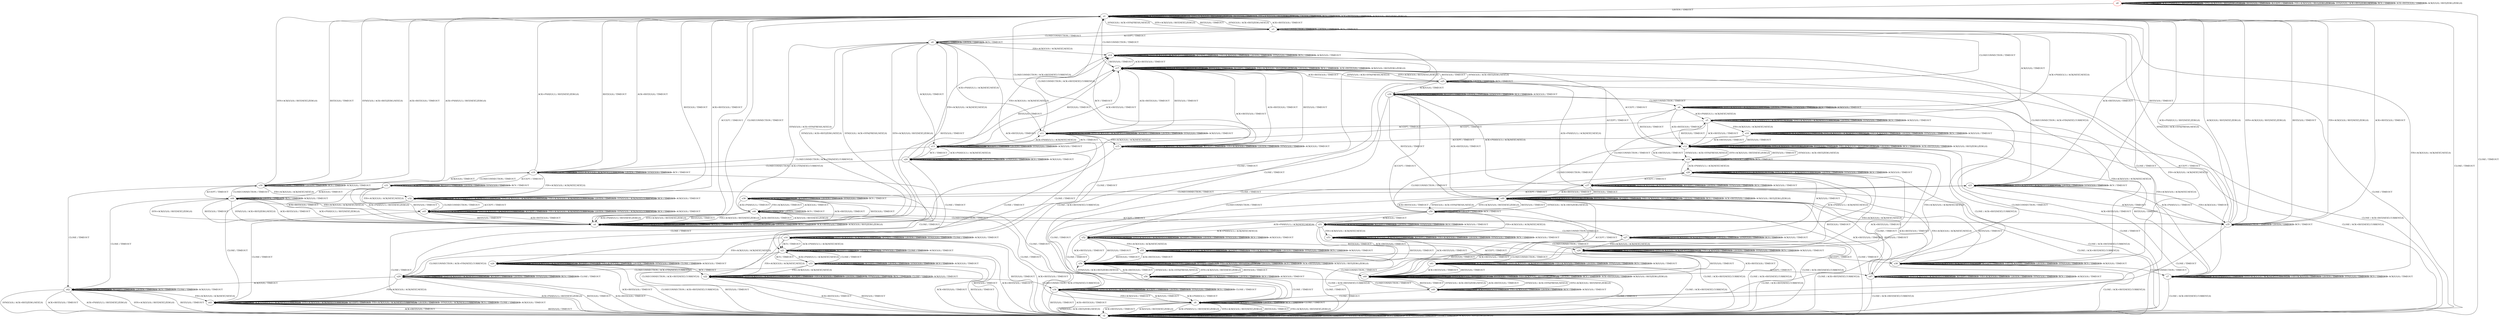 digraph G {
label=""
s0 [color="red"]
s1
s2
s3
s4
s5
s6
s7
s8
s9
s10
s11
s12
s13
s14
s15
s16
s17
s18
s19
s20
s21
s22
s23
s24
s25
s26
s27
s28
s29
s30
s31
s32
s33
s34
s35
s36
s37
s38
s39
s40
s41
s42
s43
s44
s45
s46
s47
s48
s49
s50
s51
s52
s53
s54
s55
s56
s0 [label="s0"];
s0 -> s0[label=" CLOSECONNECTION / TIMEOUT "]
s0 -> s0[label=" ACK+PSH(V,V,1) / RST(ZERO,ZERO,0) "]
s0 -> s0[label=" SYN+ACK(V,V,0) / RST(ZERO,ZERO,0) "]
s0 -> s0[label=" RST(V,V,0) / TIMEOUT "]
s0 -> s0[label=" ACCEPT / TIMEOUT "]
s0 -> s0[label=" FIN+ACK(V,V,0) / RST(ZERO,ZERO,0) "]
s0 -> s1[label=" LISTEN / TIMEOUT "]
s0 -> s0[label=" SYN(V,V,0) / ACK+RST(ZERO,NEXT,0) "]
s0 -> s0[label=" RCV / TIMEOUT "]
s0 -> s0[label=" ACK+RST(V,V,0) / TIMEOUT "]
s0 -> s2[label=" CLOSE / TIMEOUT "]
s0 -> s0[label=" ACK(V,V,0) / RST(ZERO,ZERO,0) "]
s1 [label="s1"];
s1 -> s1[label=" CLOSECONNECTION / TIMEOUT "]
s1 -> s1[label=" ACK+PSH(V,V,1) / RST(ZERO,ZERO,0) "]
s1 -> s1[label=" SYN+ACK(V,V,0) / RST(ZERO,ZERO,0) "]
s1 -> s1[label=" RST(V,V,0) / TIMEOUT "]
s1 -> s4[label=" ACCEPT / TIMEOUT "]
s1 -> s1[label=" FIN+ACK(V,V,0) / RST(ZERO,ZERO,0) "]
s1 -> s1[label=" LISTEN / TIMEOUT "]
s1 -> s3[label=" SYN(V,V,0) / ACK+SYN(FRESH,NEXT,0) "]
s1 -> s1[label=" RCV / TIMEOUT "]
s1 -> s1[label=" ACK+RST(V,V,0) / TIMEOUT "]
s1 -> s2[label=" CLOSE / TIMEOUT "]
s1 -> s1[label=" ACK(V,V,0) / RST(ZERO,ZERO,0) "]
s2 [label="s2"];
s2 -> s2[label=" CLOSECONNECTION / TIMEOUT "]
s2 -> s2[label=" ACK+PSH(V,V,1) / RST(ZERO,ZERO,0) "]
s2 -> s2[label=" SYN+ACK(V,V,0) / RST(ZERO,ZERO,0) "]
s2 -> s2[label=" RST(V,V,0) / TIMEOUT "]
s2 -> s2[label=" ACCEPT / TIMEOUT "]
s2 -> s2[label=" FIN+ACK(V,V,0) / RST(ZERO,ZERO,0) "]
s2 -> s2[label=" LISTEN / TIMEOUT "]
s2 -> s2[label=" SYN(V,V,0) / ACK+RST(ZERO,NEXT,0) "]
s2 -> s2[label=" RCV / TIMEOUT "]
s2 -> s2[label=" ACK+RST(V,V,0) / TIMEOUT "]
s2 -> s2[label=" CLOSE / TIMEOUT "]
s2 -> s2[label=" ACK(V,V,0) / RST(ZERO,ZERO,0) "]
s3 [label="s3"];
s3 -> s3[label=" CLOSECONNECTION / TIMEOUT "]
s3 -> s5[label=" ACK+PSH(V,V,1) / ACK(NEXT,NEXT,0) "]
s3 -> s1[label=" SYN+ACK(V,V,0) / RST(NEXT,ZERO,0) "]
s3 -> s1[label=" RST(V,V,0) / TIMEOUT "]
s3 -> s9[label=" ACCEPT / TIMEOUT "]
s3 -> s7[label=" FIN+ACK(V,V,0) / ACK(NEXT,NEXT,0) "]
s3 -> s3[label=" LISTEN / TIMEOUT "]
s3 -> s1[label=" SYN(V,V,0) / ACK+RST(ZERO,NEXT,0) "]
s3 -> s3[label=" RCV / TIMEOUT "]
s3 -> s1[label=" ACK+RST(V,V,0) / TIMEOUT "]
s3 -> s8[label=" CLOSE / TIMEOUT "]
s3 -> s6[label=" ACK(V,V,0) / TIMEOUT "]
s4 [label="s4"];
s4 -> s1[label=" CLOSECONNECTION / TIMEOUT "]
s4 -> s4[label=" ACK+PSH(V,V,1) / RST(ZERO,ZERO,0) "]
s4 -> s4[label=" SYN+ACK(V,V,0) / RST(ZERO,ZERO,0) "]
s4 -> s4[label=" RST(V,V,0) / TIMEOUT "]
s4 -> s4[label=" ACCEPT / TIMEOUT "]
s4 -> s4[label=" FIN+ACK(V,V,0) / RST(ZERO,ZERO,0) "]
s4 -> s4[label=" LISTEN / TIMEOUT "]
s4 -> s9[label=" SYN(V,V,0) / ACK+SYN(FRESH,NEXT,0) "]
s4 -> s4[label=" RCV / TIMEOUT "]
s4 -> s4[label=" ACK+RST(V,V,0) / TIMEOUT "]
s4 -> s2[label=" CLOSE / TIMEOUT "]
s4 -> s4[label=" ACK(V,V,0) / RST(ZERO,ZERO,0) "]
s5 [label="s5"];
s5 -> s5[label=" CLOSECONNECTION / TIMEOUT "]
s5 -> s5[label=" ACK+PSH(V,V,1) / ACK(NEXT,NEXT,0) "]
s5 -> s5[label=" SYN+ACK(V,V,0) / ACK(NEXT,CURRENT,0) "]
s5 -> s12[label=" RST(V,V,0) / TIMEOUT "]
s5 -> s11[label=" ACCEPT / TIMEOUT "]
s5 -> s10[label=" FIN+ACK(V,V,0) / ACK(NEXT,NEXT,0) "]
s5 -> s5[label=" LISTEN / TIMEOUT "]
s5 -> s5[label=" SYN(V,V,0) / TIMEOUT "]
s5 -> s5[label=" RCV / TIMEOUT "]
s5 -> s12[label=" ACK+RST(V,V,0) / TIMEOUT "]
s5 -> s2[label=" CLOSE / ACK+RST(NEXT,CURRENT,0) "]
s5 -> s5[label=" ACK(V,V,0) / TIMEOUT "]
s6 [label="s6"];
s6 -> s6[label=" CLOSECONNECTION / TIMEOUT "]
s6 -> s5[label=" ACK+PSH(V,V,1) / ACK(NEXT,NEXT,0) "]
s6 -> s6[label=" SYN+ACK(V,V,0) / ACK(NEXT,CURRENT,0) "]
s6 -> s12[label=" RST(V,V,0) / TIMEOUT "]
s6 -> s13[label=" ACCEPT / TIMEOUT "]
s6 -> s7[label=" FIN+ACK(V,V,0) / ACK(NEXT,NEXT,0) "]
s6 -> s6[label=" LISTEN / TIMEOUT "]
s6 -> s6[label=" SYN(V,V,0) / TIMEOUT "]
s6 -> s6[label=" RCV / TIMEOUT "]
s6 -> s12[label=" ACK+RST(V,V,0) / TIMEOUT "]
s6 -> s2[label=" CLOSE / ACK+RST(NEXT,CURRENT,0) "]
s6 -> s6[label=" ACK(V,V,0) / TIMEOUT "]
s7 [label="s7"];
s7 -> s7[label=" CLOSECONNECTION / TIMEOUT "]
s7 -> s7[label=" ACK+PSH(V,V,1) / TIMEOUT "]
s7 -> s7[label=" SYN+ACK(V,V,0) / ACK(NEXT,CURRENT,0) "]
s7 -> s12[label=" RST(V,V,0) / TIMEOUT "]
s7 -> s14[label=" ACCEPT / TIMEOUT "]
s7 -> s7[label=" FIN+ACK(V,V,0) / TIMEOUT "]
s7 -> s7[label=" LISTEN / TIMEOUT "]
s7 -> s7[label=" SYN(V,V,0) / TIMEOUT "]
s7 -> s7[label=" RCV / TIMEOUT "]
s7 -> s12[label=" ACK+RST(V,V,0) / TIMEOUT "]
s7 -> s2[label=" CLOSE / ACK+RST(NEXT,CURRENT,0) "]
s7 -> s7[label=" ACK(V,V,0) / TIMEOUT "]
s8 [label="s8"];
s8 -> s8[label=" CLOSECONNECTION / TIMEOUT "]
s8 -> s2[label=" ACK+PSH(V,V,1) / RST(NEXT,ZERO,0) "]
s8 -> s2[label=" SYN+ACK(V,V,0) / RST(NEXT,ZERO,0) "]
s8 -> s2[label=" RST(V,V,0) / TIMEOUT "]
s8 -> s8[label=" ACCEPT / TIMEOUT "]
s8 -> s2[label=" FIN+ACK(V,V,0) / RST(NEXT,ZERO,0) "]
s8 -> s8[label=" LISTEN / TIMEOUT "]
s8 -> s2[label=" SYN(V,V,0) / ACK+RST(ZERO,NEXT,0) "]
s8 -> s8[label=" RCV / TIMEOUT "]
s8 -> s2[label=" ACK+RST(V,V,0) / TIMEOUT "]
s8 -> s8[label=" CLOSE / TIMEOUT "]
s8 -> s2[label=" ACK(V,V,0) / RST(NEXT,ZERO,0) "]
s9 [label="s9"];
s9 -> s3[label=" CLOSECONNECTION / TIMEOUT "]
s9 -> s11[label=" ACK+PSH(V,V,1) / ACK(NEXT,NEXT,0) "]
s9 -> s4[label=" SYN+ACK(V,V,0) / RST(NEXT,ZERO,0) "]
s9 -> s4[label=" RST(V,V,0) / TIMEOUT "]
s9 -> s9[label=" ACCEPT / TIMEOUT "]
s9 -> s14[label=" FIN+ACK(V,V,0) / ACK(NEXT,NEXT,0) "]
s9 -> s9[label=" LISTEN / TIMEOUT "]
s9 -> s4[label=" SYN(V,V,0) / ACK+RST(ZERO,NEXT,0) "]
s9 -> s9[label=" RCV / TIMEOUT "]
s9 -> s4[label=" ACK+RST(V,V,0) / TIMEOUT "]
s9 -> s8[label=" CLOSE / TIMEOUT "]
s9 -> s13[label=" ACK(V,V,0) / TIMEOUT "]
s10 [label="s10"];
s10 -> s10[label=" CLOSECONNECTION / TIMEOUT "]
s10 -> s10[label=" ACK+PSH(V,V,1) / TIMEOUT "]
s10 -> s10[label=" SYN+ACK(V,V,0) / ACK(NEXT,CURRENT,0) "]
s10 -> s12[label=" RST(V,V,0) / TIMEOUT "]
s10 -> s15[label=" ACCEPT / TIMEOUT "]
s10 -> s10[label=" FIN+ACK(V,V,0) / TIMEOUT "]
s10 -> s10[label=" LISTEN / TIMEOUT "]
s10 -> s10[label=" SYN(V,V,0) / TIMEOUT "]
s10 -> s10[label=" RCV / TIMEOUT "]
s10 -> s12[label=" ACK+RST(V,V,0) / TIMEOUT "]
s10 -> s2[label=" CLOSE / ACK+RST(NEXT,CURRENT,0) "]
s10 -> s10[label=" ACK(V,V,0) / TIMEOUT "]
s11 [label="s11"];
s11 -> s1[label=" CLOSECONNECTION / ACK+RST(NEXT,CURRENT,0) "]
s11 -> s11[label=" ACK+PSH(V,V,1) / ACK(NEXT,NEXT,0) "]
s11 -> s11[label=" SYN+ACK(V,V,0) / ACK(NEXT,CURRENT,0) "]
s11 -> s17[label=" RST(V,V,0) / TIMEOUT "]
s11 -> s11[label=" ACCEPT / TIMEOUT "]
s11 -> s15[label=" FIN+ACK(V,V,0) / ACK(NEXT,NEXT,0) "]
s11 -> s11[label=" LISTEN / TIMEOUT "]
s11 -> s11[label=" SYN(V,V,0) / TIMEOUT "]
s11 -> s13[label=" RCV / TIMEOUT "]
s11 -> s17[label=" ACK+RST(V,V,0) / TIMEOUT "]
s11 -> s16[label=" CLOSE / TIMEOUT "]
s11 -> s11[label=" ACK(V,V,0) / TIMEOUT "]
s12 [label="s12"];
s12 -> s12[label=" CLOSECONNECTION / TIMEOUT "]
s12 -> s12[label=" ACK+PSH(V,V,1) / RST(ZERO,ZERO,0) "]
s12 -> s12[label=" SYN+ACK(V,V,0) / RST(ZERO,ZERO,0) "]
s12 -> s12[label=" RST(V,V,0) / TIMEOUT "]
s12 -> s17[label=" ACCEPT / TIMEOUT "]
s12 -> s12[label=" FIN+ACK(V,V,0) / RST(ZERO,ZERO,0) "]
s12 -> s12[label=" LISTEN / TIMEOUT "]
s12 -> s18[label=" SYN(V,V,0) / ACK+SYN(FRESH,NEXT,0) "]
s12 -> s12[label=" RCV / TIMEOUT "]
s12 -> s12[label=" ACK+RST(V,V,0) / TIMEOUT "]
s12 -> s2[label=" CLOSE / TIMEOUT "]
s12 -> s12[label=" ACK(V,V,0) / RST(ZERO,ZERO,0) "]
s13 [label="s13"];
s13 -> s19[label=" CLOSECONNECTION / ACK+FIN(NEXT,CURRENT,0) "]
s13 -> s11[label=" ACK+PSH(V,V,1) / ACK(NEXT,NEXT,0) "]
s13 -> s13[label=" SYN+ACK(V,V,0) / ACK(NEXT,CURRENT,0) "]
s13 -> s17[label=" RST(V,V,0) / TIMEOUT "]
s13 -> s13[label=" ACCEPT / TIMEOUT "]
s13 -> s14[label=" FIN+ACK(V,V,0) / ACK(NEXT,NEXT,0) "]
s13 -> s13[label=" LISTEN / TIMEOUT "]
s13 -> s13[label=" SYN(V,V,0) / TIMEOUT "]
s13 -> s20[label=" RCV / TIMEOUT "]
s13 -> s17[label=" ACK+RST(V,V,0) / TIMEOUT "]
s13 -> s21[label=" CLOSE / TIMEOUT "]
s13 -> s13[label=" ACK(V,V,0) / TIMEOUT "]
s14 [label="s14"];
s14 -> s23[label=" CLOSECONNECTION / ACK+FIN(NEXT,CURRENT,0) "]
s14 -> s14[label=" ACK+PSH(V,V,1) / TIMEOUT "]
s14 -> s14[label=" SYN+ACK(V,V,0) / ACK(NEXT,CURRENT,0) "]
s14 -> s17[label=" RST(V,V,0) / TIMEOUT "]
s14 -> s14[label=" ACCEPT / TIMEOUT "]
s14 -> s14[label=" FIN+ACK(V,V,0) / TIMEOUT "]
s14 -> s14[label=" LISTEN / TIMEOUT "]
s14 -> s14[label=" SYN(V,V,0) / TIMEOUT "]
s14 -> s14[label=" RCV / TIMEOUT "]
s14 -> s17[label=" ACK+RST(V,V,0) / TIMEOUT "]
s14 -> s22[label=" CLOSE / TIMEOUT "]
s14 -> s14[label=" ACK(V,V,0) / TIMEOUT "]
s15 [label="s15"];
s15 -> s1[label=" CLOSECONNECTION / ACK+RST(NEXT,CURRENT,0) "]
s15 -> s15[label=" ACK+PSH(V,V,1) / TIMEOUT "]
s15 -> s15[label=" SYN+ACK(V,V,0) / ACK(NEXT,CURRENT,0) "]
s15 -> s17[label=" RST(V,V,0) / TIMEOUT "]
s15 -> s15[label=" ACCEPT / TIMEOUT "]
s15 -> s15[label=" FIN+ACK(V,V,0) / TIMEOUT "]
s15 -> s15[label=" LISTEN / TIMEOUT "]
s15 -> s15[label=" SYN(V,V,0) / TIMEOUT "]
s15 -> s14[label=" RCV / TIMEOUT "]
s15 -> s17[label=" ACK+RST(V,V,0) / TIMEOUT "]
s15 -> s24[label=" CLOSE / TIMEOUT "]
s15 -> s15[label=" ACK(V,V,0) / TIMEOUT "]
s16 [label="s16"];
s16 -> s2[label=" CLOSECONNECTION / ACK+RST(NEXT,CURRENT,0) "]
s16 -> s16[label=" ACK+PSH(V,V,1) / ACK(NEXT,NEXT,0) "]
s16 -> s16[label=" SYN+ACK(V,V,0) / ACK(NEXT,CURRENT,0) "]
s16 -> s2[label=" RST(V,V,0) / TIMEOUT "]
s16 -> s16[label=" ACCEPT / TIMEOUT "]
s16 -> s24[label=" FIN+ACK(V,V,0) / ACK(NEXT,NEXT,0) "]
s16 -> s16[label=" LISTEN / TIMEOUT "]
s16 -> s16[label=" SYN(V,V,0) / TIMEOUT "]
s16 -> s21[label=" RCV / TIMEOUT "]
s16 -> s2[label=" ACK+RST(V,V,0) / TIMEOUT "]
s16 -> s16[label=" CLOSE / TIMEOUT "]
s16 -> s16[label=" ACK(V,V,0) / TIMEOUT "]
s17 [label="s17"];
s17 -> s1[label=" CLOSECONNECTION / TIMEOUT "]
s17 -> s17[label=" ACK+PSH(V,V,1) / RST(ZERO,ZERO,0) "]
s17 -> s17[label=" SYN+ACK(V,V,0) / RST(ZERO,ZERO,0) "]
s17 -> s17[label=" RST(V,V,0) / TIMEOUT "]
s17 -> s17[label=" ACCEPT / TIMEOUT "]
s17 -> s17[label=" FIN+ACK(V,V,0) / RST(ZERO,ZERO,0) "]
s17 -> s17[label=" LISTEN / TIMEOUT "]
s17 -> s25[label=" SYN(V,V,0) / ACK+SYN(FRESH,NEXT,0) "]
s17 -> s17[label=" RCV / TIMEOUT "]
s17 -> s17[label=" ACK+RST(V,V,0) / TIMEOUT "]
s17 -> s2[label=" CLOSE / TIMEOUT "]
s17 -> s17[label=" ACK(V,V,0) / RST(ZERO,ZERO,0) "]
s18 [label="s18"];
s18 -> s18[label=" CLOSECONNECTION / TIMEOUT "]
s18 -> s28[label=" ACK+PSH(V,V,1) / ACK(NEXT,NEXT,0) "]
s18 -> s12[label=" SYN+ACK(V,V,0) / RST(NEXT,ZERO,0) "]
s18 -> s12[label=" RST(V,V,0) / TIMEOUT "]
s18 -> s25[label=" ACCEPT / TIMEOUT "]
s18 -> s26[label=" FIN+ACK(V,V,0) / ACK(NEXT,NEXT,0) "]
s18 -> s18[label=" LISTEN / TIMEOUT "]
s18 -> s12[label=" SYN(V,V,0) / ACK+RST(ZERO,NEXT,0) "]
s18 -> s18[label=" RCV / TIMEOUT "]
s18 -> s12[label=" ACK+RST(V,V,0) / TIMEOUT "]
s18 -> s8[label=" CLOSE / TIMEOUT "]
s18 -> s27[label=" ACK(V,V,0) / TIMEOUT "]
s19 [label="s19"];
s19 -> s19[label=" CLOSECONNECTION / TIMEOUT "]
s19 -> s1[label=" ACK+PSH(V,V,1) / RST(NEXT,ZERO,0) "]
s19 -> s19[label=" SYN+ACK(V,V,0) / ACK(NEXT,CURRENT,0) "]
s19 -> s1[label=" RST(V,V,0) / TIMEOUT "]
s19 -> s31[label=" ACCEPT / TIMEOUT "]
s19 -> s32[label=" FIN+ACK(V,V,0) / ACK(NEXT,NEXT,0) "]
s19 -> s19[label=" LISTEN / TIMEOUT "]
s19 -> s19[label=" SYN(V,V,0) / TIMEOUT "]
s19 -> s19[label=" RCV / TIMEOUT "]
s19 -> s1[label=" ACK+RST(V,V,0) / TIMEOUT "]
s19 -> s29[label=" CLOSE / TIMEOUT "]
s19 -> s30[label=" ACK(V,V,0) / TIMEOUT "]
s20 [label="s20"];
s20 -> s19[label=" CLOSECONNECTION / ACK+FIN(NEXT,CURRENT,0) "]
s20 -> s13[label=" ACK+PSH(V,V,1) / ACK(NEXT,NEXT,0) "]
s20 -> s20[label=" SYN+ACK(V,V,0) / ACK(NEXT,CURRENT,0) "]
s20 -> s17[label=" RST(V,V,0) / TIMEOUT "]
s20 -> s20[label=" ACCEPT / TIMEOUT "]
s20 -> s14[label=" FIN+ACK(V,V,0) / ACK(NEXT,NEXT,0) "]
s20 -> s20[label=" LISTEN / TIMEOUT "]
s20 -> s20[label=" SYN(V,V,0) / TIMEOUT "]
s20 -> s20[label=" RCV / TIMEOUT "]
s20 -> s17[label=" ACK+RST(V,V,0) / TIMEOUT "]
s20 -> s21[label=" CLOSE / TIMEOUT "]
s20 -> s20[label=" ACK(V,V,0) / TIMEOUT "]
s21 [label="s21"];
s21 -> s29[label=" CLOSECONNECTION / ACK+FIN(NEXT,CURRENT,0) "]
s21 -> s16[label=" ACK+PSH(V,V,1) / ACK(NEXT,NEXT,0) "]
s21 -> s21[label=" SYN+ACK(V,V,0) / ACK(NEXT,CURRENT,0) "]
s21 -> s2[label=" RST(V,V,0) / TIMEOUT "]
s21 -> s21[label=" ACCEPT / TIMEOUT "]
s21 -> s22[label=" FIN+ACK(V,V,0) / ACK(NEXT,NEXT,0) "]
s21 -> s21[label=" LISTEN / TIMEOUT "]
s21 -> s21[label=" SYN(V,V,0) / TIMEOUT "]
s21 -> s33[label=" RCV / TIMEOUT "]
s21 -> s2[label=" ACK+RST(V,V,0) / TIMEOUT "]
s21 -> s21[label=" CLOSE / TIMEOUT "]
s21 -> s21[label=" ACK(V,V,0) / TIMEOUT "]
s22 [label="s22"];
s22 -> s34[label=" CLOSECONNECTION / ACK+FIN(NEXT,CURRENT,0) "]
s22 -> s22[label=" ACK+PSH(V,V,1) / TIMEOUT "]
s22 -> s22[label=" SYN+ACK(V,V,0) / ACK(NEXT,CURRENT,0) "]
s22 -> s2[label=" RST(V,V,0) / TIMEOUT "]
s22 -> s22[label=" ACCEPT / TIMEOUT "]
s22 -> s22[label=" FIN+ACK(V,V,0) / TIMEOUT "]
s22 -> s22[label=" LISTEN / TIMEOUT "]
s22 -> s22[label=" SYN(V,V,0) / TIMEOUT "]
s22 -> s22[label=" RCV / TIMEOUT "]
s22 -> s2[label=" ACK+RST(V,V,0) / TIMEOUT "]
s22 -> s22[label=" CLOSE / TIMEOUT "]
s22 -> s22[label=" ACK(V,V,0) / TIMEOUT "]
s23 [label="s23"];
s23 -> s23[label=" CLOSECONNECTION / TIMEOUT "]
s23 -> s35[label=" ACK+PSH(V,V,1) / TIMEOUT "]
s23 -> s23[label=" SYN+ACK(V,V,0) / ACK(NEXT,CURRENT,0) "]
s23 -> s1[label=" RST(V,V,0) / TIMEOUT "]
s23 -> s36[label=" ACCEPT / TIMEOUT "]
s23 -> s35[label=" FIN+ACK(V,V,0) / TIMEOUT "]
s23 -> s23[label=" LISTEN / TIMEOUT "]
s23 -> s23[label=" SYN(V,V,0) / TIMEOUT "]
s23 -> s23[label=" RCV / TIMEOUT "]
s23 -> s1[label=" ACK+RST(V,V,0) / TIMEOUT "]
s23 -> s34[label=" CLOSE / TIMEOUT "]
s23 -> s35[label=" ACK(V,V,0) / TIMEOUT "]
s24 [label="s24"];
s24 -> s2[label=" CLOSECONNECTION / ACK+RST(NEXT,CURRENT,0) "]
s24 -> s24[label=" ACK+PSH(V,V,1) / TIMEOUT "]
s24 -> s24[label=" SYN+ACK(V,V,0) / ACK(NEXT,CURRENT,0) "]
s24 -> s2[label=" RST(V,V,0) / TIMEOUT "]
s24 -> s24[label=" ACCEPT / TIMEOUT "]
s24 -> s24[label=" FIN+ACK(V,V,0) / TIMEOUT "]
s24 -> s24[label=" LISTEN / TIMEOUT "]
s24 -> s24[label=" SYN(V,V,0) / TIMEOUT "]
s24 -> s22[label=" RCV / TIMEOUT "]
s24 -> s2[label=" ACK+RST(V,V,0) / TIMEOUT "]
s24 -> s24[label=" CLOSE / TIMEOUT "]
s24 -> s24[label=" ACK(V,V,0) / TIMEOUT "]
s25 [label="s25"];
s25 -> s3[label=" CLOSECONNECTION / TIMEOUT "]
s25 -> s37[label=" ACK+PSH(V,V,1) / ACK(NEXT,NEXT,0) "]
s25 -> s17[label=" SYN+ACK(V,V,0) / RST(NEXT,ZERO,0) "]
s25 -> s17[label=" RST(V,V,0) / TIMEOUT "]
s25 -> s25[label=" ACCEPT / TIMEOUT "]
s25 -> s38[label=" FIN+ACK(V,V,0) / ACK(NEXT,NEXT,0) "]
s25 -> s25[label=" LISTEN / TIMEOUT "]
s25 -> s17[label=" SYN(V,V,0) / ACK+RST(ZERO,NEXT,0) "]
s25 -> s25[label=" RCV / TIMEOUT "]
s25 -> s17[label=" ACK+RST(V,V,0) / TIMEOUT "]
s25 -> s8[label=" CLOSE / TIMEOUT "]
s25 -> s39[label=" ACK(V,V,0) / TIMEOUT "]
s26 [label="s26"];
s26 -> s26[label=" CLOSECONNECTION / TIMEOUT "]
s26 -> s26[label=" ACK+PSH(V,V,1) / TIMEOUT "]
s26 -> s26[label=" SYN+ACK(V,V,0) / ACK(NEXT,CURRENT,0) "]
s26 -> s40[label=" RST(V,V,0) / TIMEOUT "]
s26 -> s38[label=" ACCEPT / TIMEOUT "]
s26 -> s26[label=" FIN+ACK(V,V,0) / TIMEOUT "]
s26 -> s26[label=" LISTEN / TIMEOUT "]
s26 -> s26[label=" SYN(V,V,0) / TIMEOUT "]
s26 -> s26[label=" RCV / TIMEOUT "]
s26 -> s40[label=" ACK+RST(V,V,0) / TIMEOUT "]
s26 -> s2[label=" CLOSE / ACK+RST(NEXT,CURRENT,0) "]
s26 -> s26[label=" ACK(V,V,0) / TIMEOUT "]
s27 [label="s27"];
s27 -> s27[label=" CLOSECONNECTION / TIMEOUT "]
s27 -> s28[label=" ACK+PSH(V,V,1) / ACK(NEXT,NEXT,0) "]
s27 -> s27[label=" SYN+ACK(V,V,0) / ACK(NEXT,CURRENT,0) "]
s27 -> s40[label=" RST(V,V,0) / TIMEOUT "]
s27 -> s39[label=" ACCEPT / TIMEOUT "]
s27 -> s26[label=" FIN+ACK(V,V,0) / ACK(NEXT,NEXT,0) "]
s27 -> s27[label=" LISTEN / TIMEOUT "]
s27 -> s27[label=" SYN(V,V,0) / TIMEOUT "]
s27 -> s27[label=" RCV / TIMEOUT "]
s27 -> s40[label=" ACK+RST(V,V,0) / TIMEOUT "]
s27 -> s2[label=" CLOSE / ACK+RST(NEXT,CURRENT,0) "]
s27 -> s27[label=" ACK(V,V,0) / TIMEOUT "]
s28 [label="s28"];
s28 -> s28[label=" CLOSECONNECTION / TIMEOUT "]
s28 -> s28[label=" ACK+PSH(V,V,1) / ACK(NEXT,NEXT,0) "]
s28 -> s28[label=" SYN+ACK(V,V,0) / ACK(NEXT,CURRENT,0) "]
s28 -> s40[label=" RST(V,V,0) / TIMEOUT "]
s28 -> s37[label=" ACCEPT / TIMEOUT "]
s28 -> s41[label=" FIN+ACK(V,V,0) / ACK(NEXT,NEXT,0) "]
s28 -> s28[label=" LISTEN / TIMEOUT "]
s28 -> s28[label=" SYN(V,V,0) / TIMEOUT "]
s28 -> s28[label=" RCV / TIMEOUT "]
s28 -> s40[label=" ACK+RST(V,V,0) / TIMEOUT "]
s28 -> s2[label=" CLOSE / ACK+RST(NEXT,CURRENT,0) "]
s28 -> s28[label=" ACK(V,V,0) / TIMEOUT "]
s29 [label="s29"];
s29 -> s29[label=" CLOSECONNECTION / TIMEOUT "]
s29 -> s2[label=" ACK+PSH(V,V,1) / RST(NEXT,ZERO,0) "]
s29 -> s29[label=" SYN+ACK(V,V,0) / ACK(NEXT,CURRENT,0) "]
s29 -> s2[label=" RST(V,V,0) / TIMEOUT "]
s29 -> s29[label=" ACCEPT / TIMEOUT "]
s29 -> s43[label=" FIN+ACK(V,V,0) / ACK(NEXT,NEXT,0) "]
s29 -> s29[label=" LISTEN / TIMEOUT "]
s29 -> s29[label=" SYN(V,V,0) / TIMEOUT "]
s29 -> s29[label=" RCV / TIMEOUT "]
s29 -> s2[label=" ACK+RST(V,V,0) / TIMEOUT "]
s29 -> s29[label=" CLOSE / TIMEOUT "]
s29 -> s42[label=" ACK(V,V,0) / TIMEOUT "]
s30 [label="s30"];
s30 -> s30[label=" CLOSECONNECTION / TIMEOUT "]
s30 -> s1[label=" ACK+PSH(V,V,1) / RST(NEXT,ZERO,0) "]
s30 -> s1[label=" SYN+ACK(V,V,0) / RST(NEXT,ZERO,0) "]
s30 -> s1[label=" RST(V,V,0) / TIMEOUT "]
s30 -> s44[label=" ACCEPT / TIMEOUT "]
s30 -> s32[label=" FIN+ACK(V,V,0) / ACK(NEXT,NEXT,0) "]
s30 -> s30[label=" LISTEN / TIMEOUT "]
s30 -> s1[label=" SYN(V,V,0) / ACK+RST(ZERO,NEXT,0) "]
s30 -> s30[label=" RCV / TIMEOUT "]
s30 -> s1[label=" ACK+RST(V,V,0) / TIMEOUT "]
s30 -> s42[label=" CLOSE / TIMEOUT "]
s30 -> s30[label=" ACK(V,V,0) / TIMEOUT "]
s31 [label="s31"];
s31 -> s19[label=" CLOSECONNECTION / TIMEOUT "]
s31 -> s4[label=" ACK+PSH(V,V,1) / RST(NEXT,ZERO,0) "]
s31 -> s31[label=" SYN+ACK(V,V,0) / ACK(NEXT,CURRENT,0) "]
s31 -> s4[label=" RST(V,V,0) / TIMEOUT "]
s31 -> s31[label=" ACCEPT / TIMEOUT "]
s31 -> s45[label=" FIN+ACK(V,V,0) / ACK(NEXT,NEXT,0) "]
s31 -> s31[label=" LISTEN / TIMEOUT "]
s31 -> s31[label=" SYN(V,V,0) / TIMEOUT "]
s31 -> s31[label=" RCV / TIMEOUT "]
s31 -> s4[label=" ACK+RST(V,V,0) / TIMEOUT "]
s31 -> s29[label=" CLOSE / TIMEOUT "]
s31 -> s44[label=" ACK(V,V,0) / TIMEOUT "]
s32 [label="s32"];
s32 -> s32[label=" CLOSECONNECTION / TIMEOUT "]
s32 -> s32[label=" ACK+PSH(V,V,1) / ACK(NEXT,CURRENT,0) "]
s32 -> s32[label=" SYN+ACK(V,V,0) / ACK(NEXT,CURRENT,0) "]
s32 -> s1[label=" RST(V,V,0) / TIMEOUT "]
s32 -> s45[label=" ACCEPT / TIMEOUT "]
s32 -> s32[label=" FIN+ACK(V,V,0) / ACK(NEXT,CURRENT,0) "]
s32 -> s32[label=" LISTEN / TIMEOUT "]
s32 -> s32[label=" SYN(V,V,0) / ACK(NEXT,CURRENT,0) "]
s32 -> s32[label=" RCV / TIMEOUT "]
s32 -> s1[label=" ACK+RST(V,V,0) / TIMEOUT "]
s32 -> s43[label=" CLOSE / TIMEOUT "]
s32 -> s32[label=" ACK(V,V,0) / TIMEOUT "]
s33 [label="s33"];
s33 -> s29[label=" CLOSECONNECTION / ACK+FIN(NEXT,CURRENT,0) "]
s33 -> s21[label=" ACK+PSH(V,V,1) / ACK(NEXT,NEXT,0) "]
s33 -> s33[label=" SYN+ACK(V,V,0) / ACK(NEXT,CURRENT,0) "]
s33 -> s2[label=" RST(V,V,0) / TIMEOUT "]
s33 -> s33[label=" ACCEPT / TIMEOUT "]
s33 -> s22[label=" FIN+ACK(V,V,0) / ACK(NEXT,NEXT,0) "]
s33 -> s33[label=" LISTEN / TIMEOUT "]
s33 -> s33[label=" SYN(V,V,0) / TIMEOUT "]
s33 -> s33[label=" RCV / TIMEOUT "]
s33 -> s2[label=" ACK+RST(V,V,0) / TIMEOUT "]
s33 -> s21[label=" CLOSE / TIMEOUT "]
s33 -> s33[label=" ACK(V,V,0) / TIMEOUT "]
s34 [label="s34"];
s34 -> s34[label=" CLOSECONNECTION / TIMEOUT "]
s34 -> s8[label=" ACK+PSH(V,V,1) / TIMEOUT "]
s34 -> s34[label=" SYN+ACK(V,V,0) / ACK(NEXT,CURRENT,0) "]
s34 -> s2[label=" RST(V,V,0) / TIMEOUT "]
s34 -> s34[label=" ACCEPT / TIMEOUT "]
s34 -> s8[label=" FIN+ACK(V,V,0) / TIMEOUT "]
s34 -> s34[label=" LISTEN / TIMEOUT "]
s34 -> s34[label=" SYN(V,V,0) / TIMEOUT "]
s34 -> s34[label=" RCV / TIMEOUT "]
s34 -> s2[label=" ACK+RST(V,V,0) / TIMEOUT "]
s34 -> s34[label=" CLOSE / TIMEOUT "]
s34 -> s8[label=" ACK(V,V,0) / TIMEOUT "]
s35 [label="s35"];
s35 -> s35[label=" CLOSECONNECTION / TIMEOUT "]
s35 -> s1[label=" ACK+PSH(V,V,1) / RST(NEXT,ZERO,0) "]
s35 -> s1[label=" SYN+ACK(V,V,0) / RST(NEXT,ZERO,0) "]
s35 -> s1[label=" RST(V,V,0) / TIMEOUT "]
s35 -> s46[label=" ACCEPT / TIMEOUT "]
s35 -> s1[label=" FIN+ACK(V,V,0) / RST(NEXT,ZERO,0) "]
s35 -> s35[label=" LISTEN / TIMEOUT "]
s35 -> s3[label=" SYN(V,V,0) / ACK+SYN(FRESH,NEXT,0) "]
s35 -> s35[label=" RCV / TIMEOUT "]
s35 -> s1[label=" ACK+RST(V,V,0) / TIMEOUT "]
s35 -> s8[label=" CLOSE / TIMEOUT "]
s35 -> s1[label=" ACK(V,V,0) / RST(NEXT,ZERO,0) "]
s36 [label="s36"];
s36 -> s23[label=" CLOSECONNECTION / TIMEOUT "]
s36 -> s46[label=" ACK+PSH(V,V,1) / TIMEOUT "]
s36 -> s36[label=" SYN+ACK(V,V,0) / ACK(NEXT,CURRENT,0) "]
s36 -> s4[label=" RST(V,V,0) / TIMEOUT "]
s36 -> s36[label=" ACCEPT / TIMEOUT "]
s36 -> s46[label=" FIN+ACK(V,V,0) / TIMEOUT "]
s36 -> s36[label=" LISTEN / TIMEOUT "]
s36 -> s36[label=" SYN(V,V,0) / TIMEOUT "]
s36 -> s36[label=" RCV / TIMEOUT "]
s36 -> s4[label=" ACK+RST(V,V,0) / TIMEOUT "]
s36 -> s34[label=" CLOSE / TIMEOUT "]
s36 -> s46[label=" ACK(V,V,0) / TIMEOUT "]
s37 [label="s37"];
s37 -> s5[label=" CLOSECONNECTION / TIMEOUT "]
s37 -> s37[label=" ACK+PSH(V,V,1) / ACK(NEXT,NEXT,0) "]
s37 -> s37[label=" SYN+ACK(V,V,0) / ACK(NEXT,CURRENT,0) "]
s37 -> s48[label=" RST(V,V,0) / TIMEOUT "]
s37 -> s37[label=" ACCEPT / TIMEOUT "]
s37 -> s47[label=" FIN+ACK(V,V,0) / ACK(NEXT,NEXT,0) "]
s37 -> s37[label=" LISTEN / TIMEOUT "]
s37 -> s37[label=" SYN(V,V,0) / TIMEOUT "]
s37 -> s37[label=" RCV / TIMEOUT "]
s37 -> s48[label=" ACK+RST(V,V,0) / TIMEOUT "]
s37 -> s2[label=" CLOSE / ACK+RST(NEXT,CURRENT,0) "]
s37 -> s37[label=" ACK(V,V,0) / TIMEOUT "]
s38 [label="s38"];
s38 -> s7[label=" CLOSECONNECTION / TIMEOUT "]
s38 -> s38[label=" ACK+PSH(V,V,1) / TIMEOUT "]
s38 -> s38[label=" SYN+ACK(V,V,0) / ACK(NEXT,CURRENT,0) "]
s38 -> s48[label=" RST(V,V,0) / TIMEOUT "]
s38 -> s38[label=" ACCEPT / TIMEOUT "]
s38 -> s38[label=" FIN+ACK(V,V,0) / TIMEOUT "]
s38 -> s38[label=" LISTEN / TIMEOUT "]
s38 -> s38[label=" SYN(V,V,0) / TIMEOUT "]
s38 -> s38[label=" RCV / TIMEOUT "]
s38 -> s48[label=" ACK+RST(V,V,0) / TIMEOUT "]
s38 -> s2[label=" CLOSE / ACK+RST(NEXT,CURRENT,0) "]
s38 -> s38[label=" ACK(V,V,0) / TIMEOUT "]
s39 [label="s39"];
s39 -> s6[label=" CLOSECONNECTION / TIMEOUT "]
s39 -> s37[label=" ACK+PSH(V,V,1) / ACK(NEXT,NEXT,0) "]
s39 -> s39[label=" SYN+ACK(V,V,0) / ACK(NEXT,CURRENT,0) "]
s39 -> s48[label=" RST(V,V,0) / TIMEOUT "]
s39 -> s39[label=" ACCEPT / TIMEOUT "]
s39 -> s38[label=" FIN+ACK(V,V,0) / ACK(NEXT,NEXT,0) "]
s39 -> s39[label=" LISTEN / TIMEOUT "]
s39 -> s39[label=" SYN(V,V,0) / TIMEOUT "]
s39 -> s39[label=" RCV / TIMEOUT "]
s39 -> s48[label=" ACK+RST(V,V,0) / TIMEOUT "]
s39 -> s2[label=" CLOSE / ACK+RST(NEXT,CURRENT,0) "]
s39 -> s39[label=" ACK(V,V,0) / TIMEOUT "]
s40 [label="s40"];
s40 -> s40[label=" CLOSECONNECTION / TIMEOUT "]
s40 -> s40[label=" ACK+PSH(V,V,1) / RST(ZERO,ZERO,0) "]
s40 -> s40[label=" SYN+ACK(V,V,0) / RST(ZERO,ZERO,0) "]
s40 -> s40[label=" RST(V,V,0) / TIMEOUT "]
s40 -> s48[label=" ACCEPT / TIMEOUT "]
s40 -> s40[label=" FIN+ACK(V,V,0) / RST(ZERO,ZERO,0) "]
s40 -> s40[label=" LISTEN / TIMEOUT "]
s40 -> s49[label=" SYN(V,V,0) / ACK+SYN(FRESH,NEXT,0) "]
s40 -> s40[label=" RCV / TIMEOUT "]
s40 -> s40[label=" ACK+RST(V,V,0) / TIMEOUT "]
s40 -> s2[label=" CLOSE / TIMEOUT "]
s40 -> s40[label=" ACK(V,V,0) / RST(ZERO,ZERO,0) "]
s41 [label="s41"];
s41 -> s41[label=" CLOSECONNECTION / TIMEOUT "]
s41 -> s41[label=" ACK+PSH(V,V,1) / TIMEOUT "]
s41 -> s41[label=" SYN+ACK(V,V,0) / ACK(NEXT,CURRENT,0) "]
s41 -> s40[label=" RST(V,V,0) / TIMEOUT "]
s41 -> s47[label=" ACCEPT / TIMEOUT "]
s41 -> s41[label=" FIN+ACK(V,V,0) / TIMEOUT "]
s41 -> s41[label=" LISTEN / TIMEOUT "]
s41 -> s41[label=" SYN(V,V,0) / TIMEOUT "]
s41 -> s41[label=" RCV / TIMEOUT "]
s41 -> s40[label=" ACK+RST(V,V,0) / TIMEOUT "]
s41 -> s2[label=" CLOSE / ACK+RST(NEXT,CURRENT,0) "]
s41 -> s41[label=" ACK(V,V,0) / TIMEOUT "]
s42 [label="s42"];
s42 -> s42[label=" CLOSECONNECTION / TIMEOUT "]
s42 -> s2[label=" ACK+PSH(V,V,1) / RST(NEXT,ZERO,0) "]
s42 -> s2[label=" SYN+ACK(V,V,0) / RST(NEXT,ZERO,0) "]
s42 -> s2[label=" RST(V,V,0) / TIMEOUT "]
s42 -> s42[label=" ACCEPT / TIMEOUT "]
s42 -> s43[label=" FIN+ACK(V,V,0) / ACK(NEXT,NEXT,0) "]
s42 -> s42[label=" LISTEN / TIMEOUT "]
s42 -> s2[label=" SYN(V,V,0) / ACK+RST(ZERO,NEXT,0) "]
s42 -> s42[label=" RCV / TIMEOUT "]
s42 -> s2[label=" ACK+RST(V,V,0) / TIMEOUT "]
s42 -> s42[label=" CLOSE / TIMEOUT "]
s42 -> s42[label=" ACK(V,V,0) / TIMEOUT "]
s43 [label="s43"];
s43 -> s43[label=" CLOSECONNECTION / TIMEOUT "]
s43 -> s43[label=" ACK+PSH(V,V,1) / ACK(NEXT,CURRENT,0) "]
s43 -> s43[label=" SYN+ACK(V,V,0) / ACK(NEXT,CURRENT,0) "]
s43 -> s2[label=" RST(V,V,0) / TIMEOUT "]
s43 -> s43[label=" ACCEPT / TIMEOUT "]
s43 -> s43[label=" FIN+ACK(V,V,0) / ACK(NEXT,CURRENT,0) "]
s43 -> s43[label=" LISTEN / TIMEOUT "]
s43 -> s43[label=" SYN(V,V,0) / ACK(NEXT,CURRENT,0) "]
s43 -> s43[label=" RCV / TIMEOUT "]
s43 -> s2[label=" ACK+RST(V,V,0) / TIMEOUT "]
s43 -> s43[label=" CLOSE / TIMEOUT "]
s43 -> s43[label=" ACK(V,V,0) / TIMEOUT "]
s44 [label="s44"];
s44 -> s30[label=" CLOSECONNECTION / TIMEOUT "]
s44 -> s4[label=" ACK+PSH(V,V,1) / RST(NEXT,ZERO,0) "]
s44 -> s4[label=" SYN+ACK(V,V,0) / RST(NEXT,ZERO,0) "]
s44 -> s4[label=" RST(V,V,0) / TIMEOUT "]
s44 -> s44[label=" ACCEPT / TIMEOUT "]
s44 -> s45[label=" FIN+ACK(V,V,0) / ACK(NEXT,NEXT,0) "]
s44 -> s44[label=" LISTEN / TIMEOUT "]
s44 -> s4[label=" SYN(V,V,0) / ACK+RST(ZERO,NEXT,0) "]
s44 -> s44[label=" RCV / TIMEOUT "]
s44 -> s4[label=" ACK+RST(V,V,0) / TIMEOUT "]
s44 -> s42[label=" CLOSE / TIMEOUT "]
s44 -> s44[label=" ACK(V,V,0) / TIMEOUT "]
s45 [label="s45"];
s45 -> s32[label=" CLOSECONNECTION / TIMEOUT "]
s45 -> s45[label=" ACK+PSH(V,V,1) / ACK(NEXT,CURRENT,0) "]
s45 -> s45[label=" SYN+ACK(V,V,0) / ACK(NEXT,CURRENT,0) "]
s45 -> s4[label=" RST(V,V,0) / TIMEOUT "]
s45 -> s45[label=" ACCEPT / TIMEOUT "]
s45 -> s45[label=" FIN+ACK(V,V,0) / ACK(NEXT,CURRENT,0) "]
s45 -> s45[label=" LISTEN / TIMEOUT "]
s45 -> s45[label=" SYN(V,V,0) / ACK(NEXT,CURRENT,0) "]
s45 -> s45[label=" RCV / TIMEOUT "]
s45 -> s4[label=" ACK+RST(V,V,0) / TIMEOUT "]
s45 -> s43[label=" CLOSE / TIMEOUT "]
s45 -> s45[label=" ACK(V,V,0) / TIMEOUT "]
s46 [label="s46"];
s46 -> s35[label=" CLOSECONNECTION / TIMEOUT "]
s46 -> s4[label=" ACK+PSH(V,V,1) / RST(NEXT,ZERO,0) "]
s46 -> s4[label=" SYN+ACK(V,V,0) / RST(NEXT,ZERO,0) "]
s46 -> s4[label=" RST(V,V,0) / TIMEOUT "]
s46 -> s46[label=" ACCEPT / TIMEOUT "]
s46 -> s4[label=" FIN+ACK(V,V,0) / RST(NEXT,ZERO,0) "]
s46 -> s46[label=" LISTEN / TIMEOUT "]
s46 -> s9[label=" SYN(V,V,0) / ACK+SYN(FRESH,NEXT,0) "]
s46 -> s46[label=" RCV / TIMEOUT "]
s46 -> s4[label=" ACK+RST(V,V,0) / TIMEOUT "]
s46 -> s8[label=" CLOSE / TIMEOUT "]
s46 -> s4[label=" ACK(V,V,0) / RST(NEXT,ZERO,0) "]
s47 [label="s47"];
s47 -> s10[label=" CLOSECONNECTION / TIMEOUT "]
s47 -> s47[label=" ACK+PSH(V,V,1) / TIMEOUT "]
s47 -> s47[label=" SYN+ACK(V,V,0) / ACK(NEXT,CURRENT,0) "]
s47 -> s48[label=" RST(V,V,0) / TIMEOUT "]
s47 -> s47[label=" ACCEPT / TIMEOUT "]
s47 -> s47[label=" FIN+ACK(V,V,0) / TIMEOUT "]
s47 -> s47[label=" LISTEN / TIMEOUT "]
s47 -> s47[label=" SYN(V,V,0) / TIMEOUT "]
s47 -> s47[label=" RCV / TIMEOUT "]
s47 -> s48[label=" ACK+RST(V,V,0) / TIMEOUT "]
s47 -> s2[label=" CLOSE / ACK+RST(NEXT,CURRENT,0) "]
s47 -> s47[label=" ACK(V,V,0) / TIMEOUT "]
s48 [label="s48"];
s48 -> s12[label=" CLOSECONNECTION / TIMEOUT "]
s48 -> s48[label=" ACK+PSH(V,V,1) / RST(ZERO,ZERO,0) "]
s48 -> s48[label=" SYN+ACK(V,V,0) / RST(ZERO,ZERO,0) "]
s48 -> s48[label=" RST(V,V,0) / TIMEOUT "]
s48 -> s48[label=" ACCEPT / TIMEOUT "]
s48 -> s48[label=" FIN+ACK(V,V,0) / RST(ZERO,ZERO,0) "]
s48 -> s48[label=" LISTEN / TIMEOUT "]
s48 -> s50[label=" SYN(V,V,0) / ACK+SYN(FRESH,NEXT,0) "]
s48 -> s48[label=" RCV / TIMEOUT "]
s48 -> s48[label=" ACK+RST(V,V,0) / TIMEOUT "]
s48 -> s2[label=" CLOSE / TIMEOUT "]
s48 -> s48[label=" ACK(V,V,0) / RST(ZERO,ZERO,0) "]
s49 [label="s49"];
s49 -> s49[label=" CLOSECONNECTION / TIMEOUT "]
s49 -> s49[label=" ACK+PSH(V,V,1) / TIMEOUT "]
s49 -> s40[label=" SYN+ACK(V,V,0) / RST(NEXT,ZERO,0) "]
s49 -> s40[label=" RST(V,V,0) / TIMEOUT "]
s49 -> s50[label=" ACCEPT / TIMEOUT "]
s49 -> s49[label=" FIN+ACK(V,V,0) / TIMEOUT "]
s49 -> s49[label=" LISTEN / TIMEOUT "]
s49 -> s40[label=" SYN(V,V,0) / ACK+RST(ZERO,NEXT,0) "]
s49 -> s49[label=" RCV / TIMEOUT "]
s49 -> s40[label=" ACK+RST(V,V,0) / TIMEOUT "]
s49 -> s8[label=" CLOSE / TIMEOUT "]
s49 -> s49[label=" ACK(V,V,0) / TIMEOUT "]
s50 [label="s50"];
s50 -> s18[label=" CLOSECONNECTION / TIMEOUT "]
s50 -> s52[label=" ACK+PSH(V,V,1) / ACK(NEXT,NEXT,0) "]
s50 -> s48[label=" SYN+ACK(V,V,0) / RST(NEXT,ZERO,0) "]
s50 -> s48[label=" RST(V,V,0) / TIMEOUT "]
s50 -> s50[label=" ACCEPT / TIMEOUT "]
s50 -> s53[label=" FIN+ACK(V,V,0) / ACK(NEXT,NEXT,0) "]
s50 -> s50[label=" LISTEN / TIMEOUT "]
s50 -> s48[label=" SYN(V,V,0) / ACK+RST(ZERO,NEXT,0) "]
s50 -> s50[label=" RCV / TIMEOUT "]
s50 -> s48[label=" ACK+RST(V,V,0) / TIMEOUT "]
s50 -> s8[label=" CLOSE / TIMEOUT "]
s50 -> s51[label=" ACK(V,V,0) / TIMEOUT "]
s51 [label="s51"];
s51 -> s27[label=" CLOSECONNECTION / TIMEOUT "]
s51 -> s52[label=" ACK+PSH(V,V,1) / ACK(NEXT,NEXT,0) "]
s51 -> s51[label=" SYN+ACK(V,V,0) / ACK(NEXT,CURRENT,0) "]
s51 -> s54[label=" RST(V,V,0) / TIMEOUT "]
s51 -> s51[label=" ACCEPT / TIMEOUT "]
s51 -> s53[label=" FIN+ACK(V,V,0) / ACK(NEXT,NEXT,0) "]
s51 -> s51[label=" LISTEN / TIMEOUT "]
s51 -> s51[label=" SYN(V,V,0) / TIMEOUT "]
s51 -> s51[label=" RCV / TIMEOUT "]
s51 -> s54[label=" ACK+RST(V,V,0) / TIMEOUT "]
s51 -> s2[label=" CLOSE / ACK+RST(NEXT,CURRENT,0) "]
s51 -> s51[label=" ACK(V,V,0) / TIMEOUT "]
s52 [label="s52"];
s52 -> s28[label=" CLOSECONNECTION / TIMEOUT "]
s52 -> s52[label=" ACK+PSH(V,V,1) / ACK(NEXT,NEXT,0) "]
s52 -> s52[label=" SYN+ACK(V,V,0) / ACK(NEXT,CURRENT,0) "]
s52 -> s54[label=" RST(V,V,0) / TIMEOUT "]
s52 -> s52[label=" ACCEPT / TIMEOUT "]
s52 -> s55[label=" FIN+ACK(V,V,0) / ACK(NEXT,NEXT,0) "]
s52 -> s52[label=" LISTEN / TIMEOUT "]
s52 -> s52[label=" SYN(V,V,0) / TIMEOUT "]
s52 -> s52[label=" RCV / TIMEOUT "]
s52 -> s54[label=" ACK+RST(V,V,0) / TIMEOUT "]
s52 -> s2[label=" CLOSE / ACK+RST(NEXT,CURRENT,0) "]
s52 -> s52[label=" ACK(V,V,0) / TIMEOUT "]
s53 [label="s53"];
s53 -> s26[label=" CLOSECONNECTION / TIMEOUT "]
s53 -> s53[label=" ACK+PSH(V,V,1) / TIMEOUT "]
s53 -> s53[label=" SYN+ACK(V,V,0) / ACK(NEXT,CURRENT,0) "]
s53 -> s54[label=" RST(V,V,0) / TIMEOUT "]
s53 -> s53[label=" ACCEPT / TIMEOUT "]
s53 -> s53[label=" FIN+ACK(V,V,0) / TIMEOUT "]
s53 -> s53[label=" LISTEN / TIMEOUT "]
s53 -> s53[label=" SYN(V,V,0) / TIMEOUT "]
s53 -> s53[label=" RCV / TIMEOUT "]
s53 -> s54[label=" ACK+RST(V,V,0) / TIMEOUT "]
s53 -> s2[label=" CLOSE / ACK+RST(NEXT,CURRENT,0) "]
s53 -> s53[label=" ACK(V,V,0) / TIMEOUT "]
s54 [label="s54"];
s54 -> s40[label=" CLOSECONNECTION / TIMEOUT "]
s54 -> s54[label=" ACK+PSH(V,V,1) / RST(ZERO,ZERO,0) "]
s54 -> s54[label=" SYN+ACK(V,V,0) / RST(ZERO,ZERO,0) "]
s54 -> s54[label=" RST(V,V,0) / TIMEOUT "]
s54 -> s54[label=" ACCEPT / TIMEOUT "]
s54 -> s54[label=" FIN+ACK(V,V,0) / RST(ZERO,ZERO,0) "]
s54 -> s54[label=" LISTEN / TIMEOUT "]
s54 -> s56[label=" SYN(V,V,0) / ACK+SYN(FRESH,NEXT,0) "]
s54 -> s54[label=" RCV / TIMEOUT "]
s54 -> s54[label=" ACK+RST(V,V,0) / TIMEOUT "]
s54 -> s2[label=" CLOSE / TIMEOUT "]
s54 -> s54[label=" ACK(V,V,0) / RST(ZERO,ZERO,0) "]
s55 [label="s55"];
s55 -> s41[label=" CLOSECONNECTION / TIMEOUT "]
s55 -> s55[label=" ACK+PSH(V,V,1) / TIMEOUT "]
s55 -> s55[label=" SYN+ACK(V,V,0) / ACK(NEXT,CURRENT,0) "]
s55 -> s54[label=" RST(V,V,0) / TIMEOUT "]
s55 -> s55[label=" ACCEPT / TIMEOUT "]
s55 -> s55[label=" FIN+ACK(V,V,0) / TIMEOUT "]
s55 -> s55[label=" LISTEN / TIMEOUT "]
s55 -> s55[label=" SYN(V,V,0) / TIMEOUT "]
s55 -> s55[label=" RCV / TIMEOUT "]
s55 -> s54[label=" ACK+RST(V,V,0) / TIMEOUT "]
s55 -> s2[label=" CLOSE / ACK+RST(NEXT,CURRENT,0) "]
s55 -> s55[label=" ACK(V,V,0) / TIMEOUT "]
s56 [label="s56"];
s56 -> s49[label=" CLOSECONNECTION / TIMEOUT "]
s56 -> s56[label=" ACK+PSH(V,V,1) / TIMEOUT "]
s56 -> s54[label=" SYN+ACK(V,V,0) / RST(NEXT,ZERO,0) "]
s56 -> s54[label=" RST(V,V,0) / TIMEOUT "]
s56 -> s56[label=" ACCEPT / TIMEOUT "]
s56 -> s56[label=" FIN+ACK(V,V,0) / TIMEOUT "]
s56 -> s56[label=" LISTEN / TIMEOUT "]
s56 -> s54[label=" SYN(V,V,0) / ACK+RST(ZERO,NEXT,0) "]
s56 -> s56[label=" RCV / TIMEOUT "]
s56 -> s54[label=" ACK+RST(V,V,0) / TIMEOUT "]
s56 -> s8[label=" CLOSE / TIMEOUT "]
s56 -> s56[label=" ACK(V,V,0) / TIMEOUT "]
}
